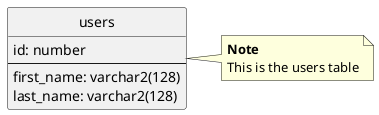 @startuml

' configuration
hide circle
skinparam linetype ortho

' comment
entity "users" as users {
 id: number
 --
 first_name: varchar2(128)
 last_name: varchar2(128)
}
note right
 <b>Note</b>
 This is the users table
end note

@enduml